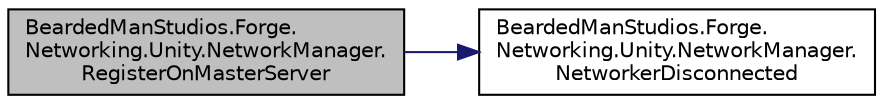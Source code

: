 digraph "BeardedManStudios.Forge.Networking.Unity.NetworkManager.RegisterOnMasterServer"
{
 // LATEX_PDF_SIZE
  edge [fontname="Helvetica",fontsize="10",labelfontname="Helvetica",labelfontsize="10"];
  node [fontname="Helvetica",fontsize="10",shape=record];
  rankdir="LR";
  Node273 [label="BeardedManStudios.Forge.\lNetworking.Unity.NetworkManager.\lRegisterOnMasterServer",height=0.2,width=0.4,color="black", fillcolor="grey75", style="filled", fontcolor="black",tooltip=" "];
  Node273 -> Node274 [color="midnightblue",fontsize="10",style="solid",fontname="Helvetica"];
  Node274 [label="BeardedManStudios.Forge.\lNetworking.Unity.NetworkManager.\lNetworkerDisconnected",height=0.2,width=0.4,color="black", fillcolor="white", style="filled",URL="$class_bearded_man_studios_1_1_forge_1_1_networking_1_1_unity_1_1_network_manager.html#a2a387dbb0a7e00649b481ba45d7674a8",tooltip=" "];
}
